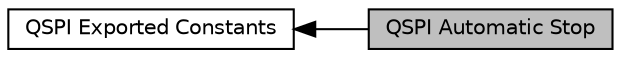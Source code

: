 digraph "QSPI Automatic Stop"
{
  edge [fontname="Helvetica",fontsize="10",labelfontname="Helvetica",labelfontsize="10"];
  node [fontname="Helvetica",fontsize="10",shape=record];
  rankdir=LR;
  Node0 [label="QSPI Automatic Stop",height=0.2,width=0.4,color="black", fillcolor="grey75", style="filled", fontcolor="black"];
  Node1 [label="QSPI Exported Constants",height=0.2,width=0.4,color="black", fillcolor="white", style="filled",URL="$group___q_s_p_i___exported___constants.html"];
  Node1->Node0 [shape=plaintext, dir="back", style="solid"];
}
